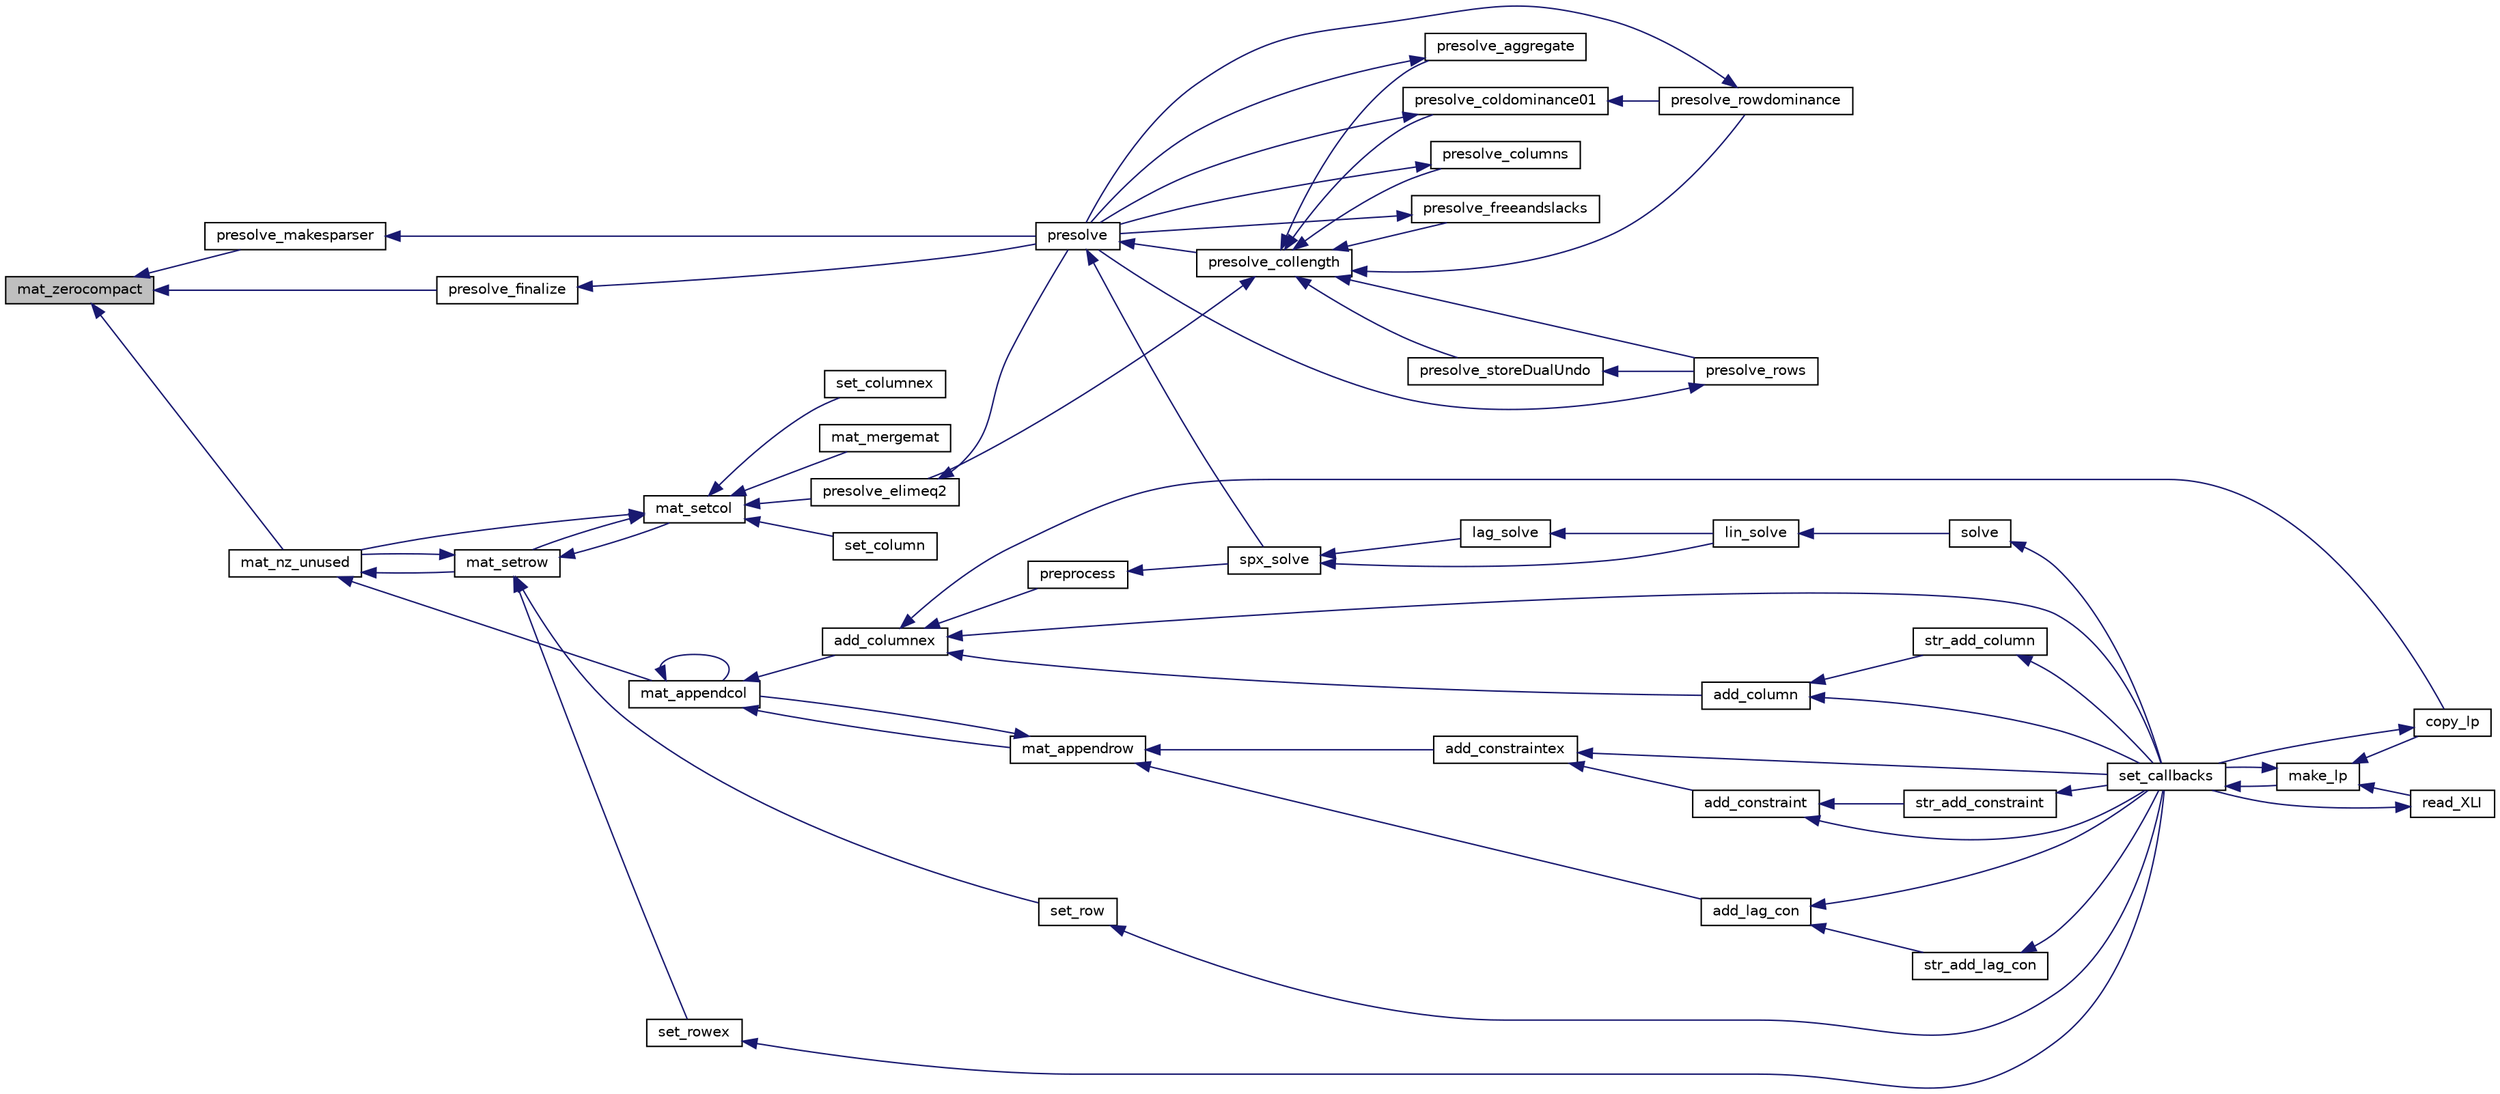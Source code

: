 digraph "mat_zerocompact"
{
  edge [fontname="Helvetica",fontsize="10",labelfontname="Helvetica",labelfontsize="10"];
  node [fontname="Helvetica",fontsize="10",shape=record];
  rankdir="LR";
  Node2871 [label="mat_zerocompact",height=0.2,width=0.4,color="black", fillcolor="grey75", style="filled", fontcolor="black"];
  Node2871 -> Node2872 [dir="back",color="midnightblue",fontsize="10",style="solid",fontname="Helvetica"];
  Node2872 [label="mat_nz_unused",height=0.2,width=0.4,color="black", fillcolor="white", style="filled",URL="$dc/d9a/lp__matrix_8c.html#aab440ee37c802fe888336d4e153af77e"];
  Node2872 -> Node2873 [dir="back",color="midnightblue",fontsize="10",style="solid",fontname="Helvetica"];
  Node2873 [label="mat_setrow",height=0.2,width=0.4,color="black", fillcolor="white", style="filled",URL="$d0/d48/lp__matrix_8h.html#a5837615af370330b157d64f375718962"];
  Node2873 -> Node2874 [dir="back",color="midnightblue",fontsize="10",style="solid",fontname="Helvetica"];
  Node2874 [label="set_row",height=0.2,width=0.4,color="black", fillcolor="white", style="filled",URL="$df/df7/lp__lib_8h.html#a3995b086d0b4284072c3f0a002f8751a"];
  Node2874 -> Node2875 [dir="back",color="midnightblue",fontsize="10",style="solid",fontname="Helvetica"];
  Node2875 [label="set_callbacks",height=0.2,width=0.4,color="black", fillcolor="white", style="filled",URL="$df/df7/lp__lib_8h.html#a929e8acb9704f61e16927c915c15cd07"];
  Node2875 -> Node2876 [dir="back",color="midnightblue",fontsize="10",style="solid",fontname="Helvetica"];
  Node2876 [label="make_lp",height=0.2,width=0.4,color="black", fillcolor="white", style="filled",URL="$df/df7/lp__lib_8h.html#a68a0333d84dd944f67e2a0ec72e346a9"];
  Node2876 -> Node2877 [dir="back",color="midnightblue",fontsize="10",style="solid",fontname="Helvetica"];
  Node2877 [label="copy_lp",height=0.2,width=0.4,color="black", fillcolor="white", style="filled",URL="$df/df7/lp__lib_8h.html#aca83ecdbc200b414db491306f3070ae9"];
  Node2877 -> Node2875 [dir="back",color="midnightblue",fontsize="10",style="solid",fontname="Helvetica"];
  Node2876 -> Node2875 [dir="back",color="midnightblue",fontsize="10",style="solid",fontname="Helvetica"];
  Node2876 -> Node2878 [dir="back",color="midnightblue",fontsize="10",style="solid",fontname="Helvetica"];
  Node2878 [label="read_XLI",height=0.2,width=0.4,color="black", fillcolor="white", style="filled",URL="$df/df7/lp__lib_8h.html#a351dd803960ab0dae2b39f2c65d3a58d"];
  Node2878 -> Node2875 [dir="back",color="midnightblue",fontsize="10",style="solid",fontname="Helvetica"];
  Node2873 -> Node2879 [dir="back",color="midnightblue",fontsize="10",style="solid",fontname="Helvetica"];
  Node2879 [label="set_rowex",height=0.2,width=0.4,color="black", fillcolor="white", style="filled",URL="$df/df7/lp__lib_8h.html#ae7c386ce4ede686ac44b6a740abadc03"];
  Node2879 -> Node2875 [dir="back",color="midnightblue",fontsize="10",style="solid",fontname="Helvetica"];
  Node2873 -> Node2880 [dir="back",color="midnightblue",fontsize="10",style="solid",fontname="Helvetica"];
  Node2880 [label="mat_setcol",height=0.2,width=0.4,color="black", fillcolor="white", style="filled",URL="$d0/d48/lp__matrix_8h.html#a71e7dd8e4b57b44fa4edffdffd67436a"];
  Node2880 -> Node2881 [dir="back",color="midnightblue",fontsize="10",style="solid",fontname="Helvetica"];
  Node2881 [label="set_column",height=0.2,width=0.4,color="black", fillcolor="white", style="filled",URL="$df/df7/lp__lib_8h.html#abacf3e5f249bb2a8643434941cf4908d"];
  Node2880 -> Node2882 [dir="back",color="midnightblue",fontsize="10",style="solid",fontname="Helvetica"];
  Node2882 [label="set_columnex",height=0.2,width=0.4,color="black", fillcolor="white", style="filled",URL="$df/df7/lp__lib_8h.html#a606e11870c0212ccc81a0af9dc40f9b4"];
  Node2880 -> Node2883 [dir="back",color="midnightblue",fontsize="10",style="solid",fontname="Helvetica"];
  Node2883 [label="mat_mergemat",height=0.2,width=0.4,color="black", fillcolor="white", style="filled",URL="$d0/d48/lp__matrix_8h.html#a8025e5e32b2dc272bdd7ad3b6381d314"];
  Node2880 -> Node2872 [dir="back",color="midnightblue",fontsize="10",style="solid",fontname="Helvetica"];
  Node2880 -> Node2873 [dir="back",color="midnightblue",fontsize="10",style="solid",fontname="Helvetica"];
  Node2880 -> Node2884 [dir="back",color="midnightblue",fontsize="10",style="solid",fontname="Helvetica"];
  Node2884 [label="presolve_elimeq2",height=0.2,width=0.4,color="black", fillcolor="white", style="filled",URL="$d3/da5/lp__presolve_8c.html#a7844c56aa332fe22274fffac21b497b8"];
  Node2884 -> Node2885 [dir="back",color="midnightblue",fontsize="10",style="solid",fontname="Helvetica"];
  Node2885 [label="presolve",height=0.2,width=0.4,color="black", fillcolor="white", style="filled",URL="$da/dae/lp__presolve_8h.html#a63c9f891fb867de51e44d08313fdd585"];
  Node2885 -> Node2886 [dir="back",color="midnightblue",fontsize="10",style="solid",fontname="Helvetica"];
  Node2886 [label="presolve_collength",height=0.2,width=0.4,color="black", fillcolor="white", style="filled",URL="$da/dae/lp__presolve_8h.html#a58b595e285879c5d2996a0a6247d9389"];
  Node2886 -> Node2887 [dir="back",color="midnightblue",fontsize="10",style="solid",fontname="Helvetica"];
  Node2887 [label="presolve_storeDualUndo",height=0.2,width=0.4,color="black", fillcolor="white", style="filled",URL="$d3/da5/lp__presolve_8c.html#a1aba0570d1275e34fbd173aa558c4c14"];
  Node2887 -> Node2888 [dir="back",color="midnightblue",fontsize="10",style="solid",fontname="Helvetica"];
  Node2888 [label="presolve_rows",height=0.2,width=0.4,color="black", fillcolor="white", style="filled",URL="$d3/da5/lp__presolve_8c.html#a93c32e563cfede02af08bd1a3d46bd6d"];
  Node2888 -> Node2885 [dir="back",color="midnightblue",fontsize="10",style="solid",fontname="Helvetica"];
  Node2886 -> Node2884 [dir="back",color="midnightblue",fontsize="10",style="solid",fontname="Helvetica"];
  Node2886 -> Node2889 [dir="back",color="midnightblue",fontsize="10",style="solid",fontname="Helvetica"];
  Node2889 [label="presolve_rowdominance",height=0.2,width=0.4,color="black", fillcolor="white", style="filled",URL="$d3/da5/lp__presolve_8c.html#a7e03acd96990d99539251375f7faff4a"];
  Node2889 -> Node2885 [dir="back",color="midnightblue",fontsize="10",style="solid",fontname="Helvetica"];
  Node2886 -> Node2890 [dir="back",color="midnightblue",fontsize="10",style="solid",fontname="Helvetica"];
  Node2890 [label="presolve_coldominance01",height=0.2,width=0.4,color="black", fillcolor="white", style="filled",URL="$d3/da5/lp__presolve_8c.html#a38ba8dae4e0bbdd4ab2ab77f7d146596"];
  Node2890 -> Node2889 [dir="back",color="midnightblue",fontsize="10",style="solid",fontname="Helvetica"];
  Node2890 -> Node2885 [dir="back",color="midnightblue",fontsize="10",style="solid",fontname="Helvetica"];
  Node2886 -> Node2891 [dir="back",color="midnightblue",fontsize="10",style="solid",fontname="Helvetica"];
  Node2891 [label="presolve_aggregate",height=0.2,width=0.4,color="black", fillcolor="white", style="filled",URL="$d3/da5/lp__presolve_8c.html#accb9e4202e7222ff4aba91e3c15efa73"];
  Node2891 -> Node2885 [dir="back",color="midnightblue",fontsize="10",style="solid",fontname="Helvetica"];
  Node2886 -> Node2892 [dir="back",color="midnightblue",fontsize="10",style="solid",fontname="Helvetica"];
  Node2892 [label="presolve_columns",height=0.2,width=0.4,color="black", fillcolor="white", style="filled",URL="$d3/da5/lp__presolve_8c.html#ada5e067bb25106a6d8ecd75d23be8600"];
  Node2892 -> Node2885 [dir="back",color="midnightblue",fontsize="10",style="solid",fontname="Helvetica"];
  Node2886 -> Node2893 [dir="back",color="midnightblue",fontsize="10",style="solid",fontname="Helvetica"];
  Node2893 [label="presolve_freeandslacks",height=0.2,width=0.4,color="black", fillcolor="white", style="filled",URL="$d3/da5/lp__presolve_8c.html#a62d34320b14c8946670a7fc73a04828a"];
  Node2893 -> Node2885 [dir="back",color="midnightblue",fontsize="10",style="solid",fontname="Helvetica"];
  Node2886 -> Node2888 [dir="back",color="midnightblue",fontsize="10",style="solid",fontname="Helvetica"];
  Node2885 -> Node2894 [dir="back",color="midnightblue",fontsize="10",style="solid",fontname="Helvetica"];
  Node2894 [label="spx_solve",height=0.2,width=0.4,color="black", fillcolor="white", style="filled",URL="$d1/d0a/lp__simplex_8h.html#a3effc8b68c1fb21095e7324d83d0dbf7"];
  Node2894 -> Node2895 [dir="back",color="midnightblue",fontsize="10",style="solid",fontname="Helvetica"];
  Node2895 [label="lag_solve",height=0.2,width=0.4,color="black", fillcolor="white", style="filled",URL="$d1/d0a/lp__simplex_8h.html#a320e9e82c06466267a7cb7844c7767b8"];
  Node2895 -> Node2896 [dir="back",color="midnightblue",fontsize="10",style="solid",fontname="Helvetica"];
  Node2896 [label="lin_solve",height=0.2,width=0.4,color="black", fillcolor="white", style="filled",URL="$d1/d0a/lp__simplex_8h.html#a794b0beb471eb7ece9a694717b65b947"];
  Node2896 -> Node2897 [dir="back",color="midnightblue",fontsize="10",style="solid",fontname="Helvetica"];
  Node2897 [label="solve",height=0.2,width=0.4,color="black", fillcolor="white", style="filled",URL="$df/df7/lp__lib_8h.html#a0f4da3a192397e77e6fe92704d4fad3f"];
  Node2897 -> Node2875 [dir="back",color="midnightblue",fontsize="10",style="solid",fontname="Helvetica"];
  Node2894 -> Node2896 [dir="back",color="midnightblue",fontsize="10",style="solid",fontname="Helvetica"];
  Node2873 -> Node2872 [dir="back",color="midnightblue",fontsize="10",style="solid",fontname="Helvetica"];
  Node2872 -> Node2898 [dir="back",color="midnightblue",fontsize="10",style="solid",fontname="Helvetica"];
  Node2898 [label="mat_appendcol",height=0.2,width=0.4,color="black", fillcolor="white", style="filled",URL="$d0/d48/lp__matrix_8h.html#a8bcc9358a01916afef7fed8b255d202a"];
  Node2898 -> Node2899 [dir="back",color="midnightblue",fontsize="10",style="solid",fontname="Helvetica"];
  Node2899 [label="add_columnex",height=0.2,width=0.4,color="black", fillcolor="white", style="filled",URL="$df/df7/lp__lib_8h.html#a2f59f71c70b34d6198979dd6652f2dbd"];
  Node2899 -> Node2877 [dir="back",color="midnightblue",fontsize="10",style="solid",fontname="Helvetica"];
  Node2899 -> Node2900 [dir="back",color="midnightblue",fontsize="10",style="solid",fontname="Helvetica"];
  Node2900 [label="add_column",height=0.2,width=0.4,color="black", fillcolor="white", style="filled",URL="$df/df7/lp__lib_8h.html#ab0aae6678125797fe5acd4d9e4ec5ada"];
  Node2900 -> Node2901 [dir="back",color="midnightblue",fontsize="10",style="solid",fontname="Helvetica"];
  Node2901 [label="str_add_column",height=0.2,width=0.4,color="black", fillcolor="white", style="filled",URL="$df/df7/lp__lib_8h.html#a8e97e48b7672e3a822758f53b897b960"];
  Node2901 -> Node2875 [dir="back",color="midnightblue",fontsize="10",style="solid",fontname="Helvetica"];
  Node2900 -> Node2875 [dir="back",color="midnightblue",fontsize="10",style="solid",fontname="Helvetica"];
  Node2899 -> Node2875 [dir="back",color="midnightblue",fontsize="10",style="solid",fontname="Helvetica"];
  Node2899 -> Node2902 [dir="back",color="midnightblue",fontsize="10",style="solid",fontname="Helvetica"];
  Node2902 [label="preprocess",height=0.2,width=0.4,color="black", fillcolor="white", style="filled",URL="$df/df7/lp__lib_8h.html#a97c637125d89c31df9c86d5b091567be"];
  Node2902 -> Node2894 [dir="back",color="midnightblue",fontsize="10",style="solid",fontname="Helvetica"];
  Node2898 -> Node2903 [dir="back",color="midnightblue",fontsize="10",style="solid",fontname="Helvetica"];
  Node2903 [label="mat_appendrow",height=0.2,width=0.4,color="black", fillcolor="white", style="filled",URL="$d0/d48/lp__matrix_8h.html#a131c3b8b28f2b4820951029365f572a1"];
  Node2903 -> Node2904 [dir="back",color="midnightblue",fontsize="10",style="solid",fontname="Helvetica"];
  Node2904 [label="add_constraintex",height=0.2,width=0.4,color="black", fillcolor="white", style="filled",URL="$df/df7/lp__lib_8h.html#a72939ceb6c02b858f0462fffc76c7cc7"];
  Node2904 -> Node2905 [dir="back",color="midnightblue",fontsize="10",style="solid",fontname="Helvetica"];
  Node2905 [label="add_constraint",height=0.2,width=0.4,color="black", fillcolor="white", style="filled",URL="$df/df7/lp__lib_8h.html#a9bc4a8f05123c2512ef0059771c74909"];
  Node2905 -> Node2906 [dir="back",color="midnightblue",fontsize="10",style="solid",fontname="Helvetica"];
  Node2906 [label="str_add_constraint",height=0.2,width=0.4,color="black", fillcolor="white", style="filled",URL="$df/df7/lp__lib_8h.html#a783404ff7b2853d45f0e2f1e4f8bb30d"];
  Node2906 -> Node2875 [dir="back",color="midnightblue",fontsize="10",style="solid",fontname="Helvetica"];
  Node2905 -> Node2875 [dir="back",color="midnightblue",fontsize="10",style="solid",fontname="Helvetica"];
  Node2904 -> Node2875 [dir="back",color="midnightblue",fontsize="10",style="solid",fontname="Helvetica"];
  Node2903 -> Node2907 [dir="back",color="midnightblue",fontsize="10",style="solid",fontname="Helvetica"];
  Node2907 [label="add_lag_con",height=0.2,width=0.4,color="black", fillcolor="white", style="filled",URL="$df/df7/lp__lib_8h.html#a21817bbdd59cc827d3c872f9dcf596df"];
  Node2907 -> Node2908 [dir="back",color="midnightblue",fontsize="10",style="solid",fontname="Helvetica"];
  Node2908 [label="str_add_lag_con",height=0.2,width=0.4,color="black", fillcolor="white", style="filled",URL="$df/df7/lp__lib_8h.html#a646e25b5eb3a3aa543d174999410b071"];
  Node2908 -> Node2875 [dir="back",color="midnightblue",fontsize="10",style="solid",fontname="Helvetica"];
  Node2907 -> Node2875 [dir="back",color="midnightblue",fontsize="10",style="solid",fontname="Helvetica"];
  Node2903 -> Node2898 [dir="back",color="midnightblue",fontsize="10",style="solid",fontname="Helvetica"];
  Node2898 -> Node2898 [dir="back",color="midnightblue",fontsize="10",style="solid",fontname="Helvetica"];
  Node2871 -> Node2909 [dir="back",color="midnightblue",fontsize="10",style="solid",fontname="Helvetica"];
  Node2909 [label="presolve_finalize",height=0.2,width=0.4,color="black", fillcolor="white", style="filled",URL="$d3/da5/lp__presolve_8c.html#a46c3fddf42b480372a735f9cc14c5c38"];
  Node2909 -> Node2885 [dir="back",color="midnightblue",fontsize="10",style="solid",fontname="Helvetica"];
  Node2871 -> Node2910 [dir="back",color="midnightblue",fontsize="10",style="solid",fontname="Helvetica"];
  Node2910 [label="presolve_makesparser",height=0.2,width=0.4,color="black", fillcolor="white", style="filled",URL="$d3/da5/lp__presolve_8c.html#a6e9e22d3935146700d9e23ce9ef6f7e9"];
  Node2910 -> Node2885 [dir="back",color="midnightblue",fontsize="10",style="solid",fontname="Helvetica"];
}
